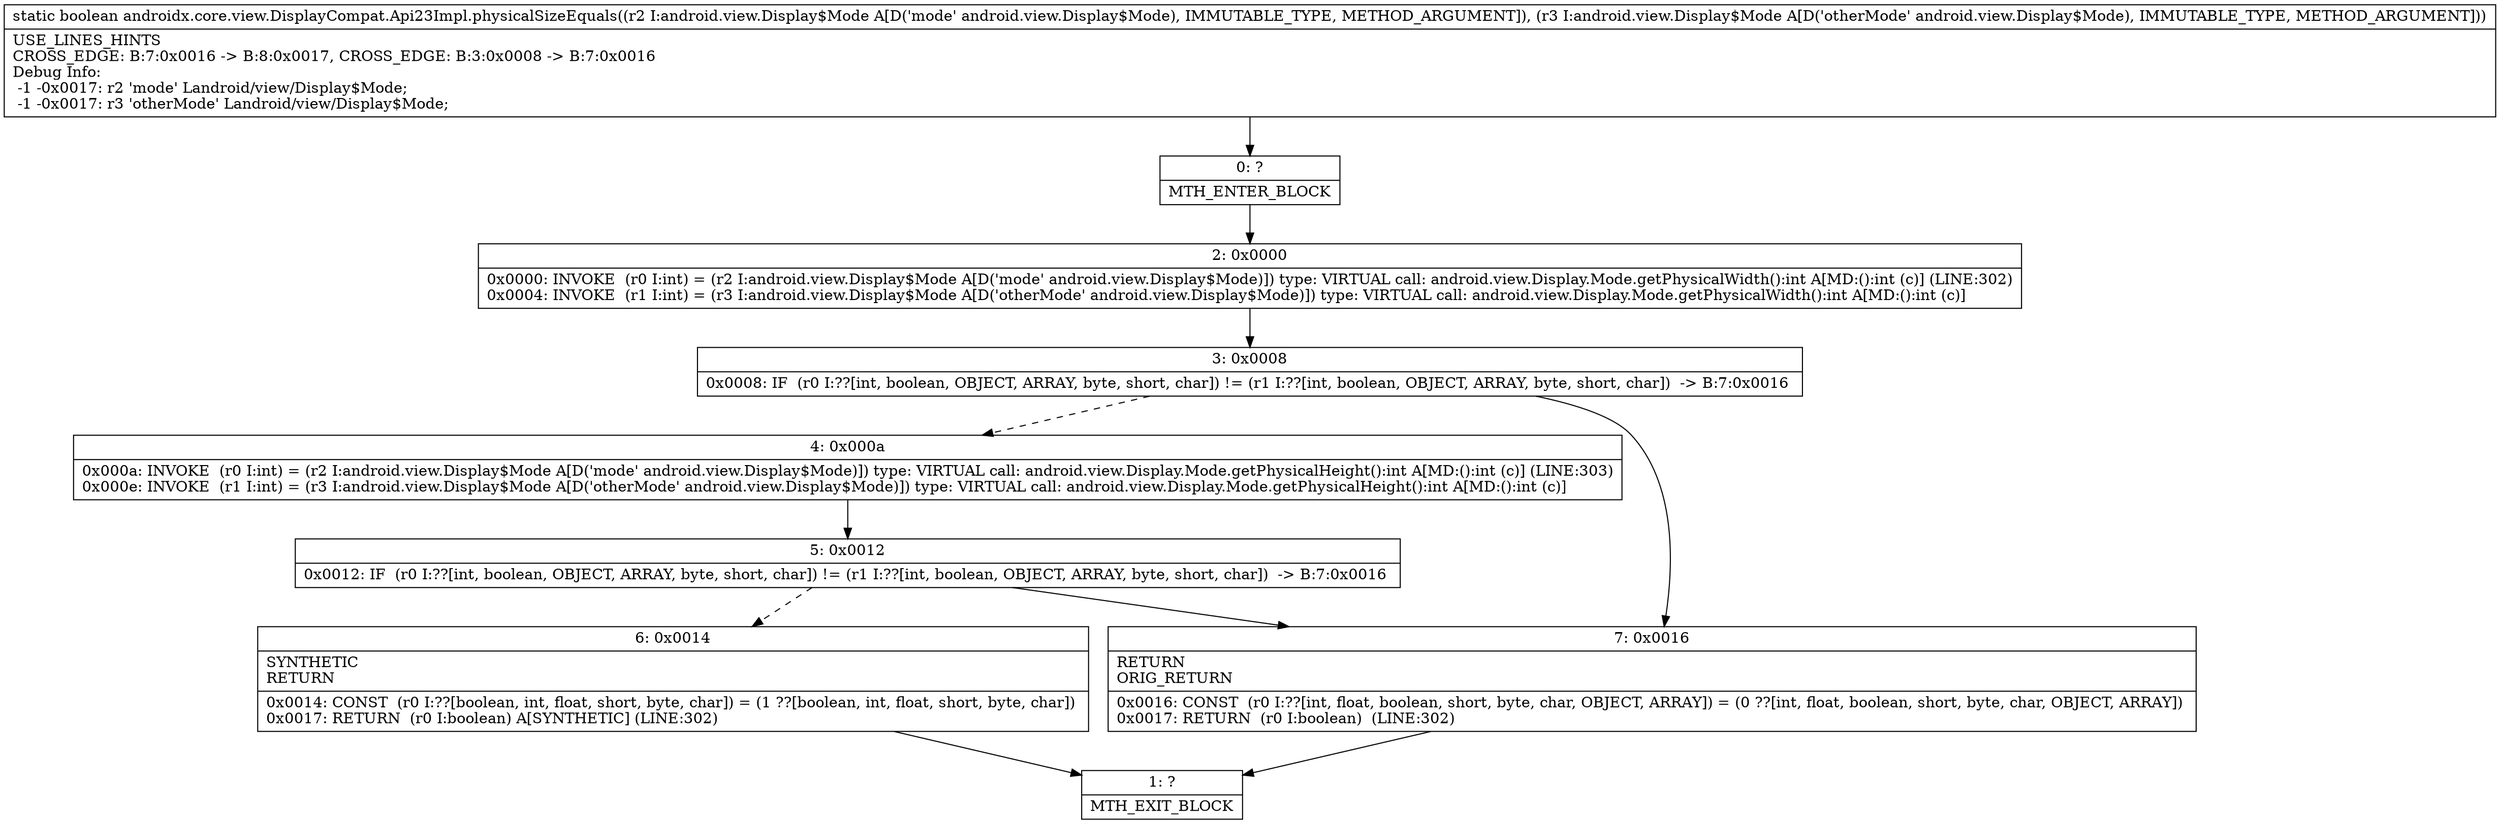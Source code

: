 digraph "CFG forandroidx.core.view.DisplayCompat.Api23Impl.physicalSizeEquals(Landroid\/view\/Display$Mode;Landroid\/view\/Display$Mode;)Z" {
Node_0 [shape=record,label="{0\:\ ?|MTH_ENTER_BLOCK\l}"];
Node_2 [shape=record,label="{2\:\ 0x0000|0x0000: INVOKE  (r0 I:int) = (r2 I:android.view.Display$Mode A[D('mode' android.view.Display$Mode)]) type: VIRTUAL call: android.view.Display.Mode.getPhysicalWidth():int A[MD:():int (c)] (LINE:302)\l0x0004: INVOKE  (r1 I:int) = (r3 I:android.view.Display$Mode A[D('otherMode' android.view.Display$Mode)]) type: VIRTUAL call: android.view.Display.Mode.getPhysicalWidth():int A[MD:():int (c)]\l}"];
Node_3 [shape=record,label="{3\:\ 0x0008|0x0008: IF  (r0 I:??[int, boolean, OBJECT, ARRAY, byte, short, char]) != (r1 I:??[int, boolean, OBJECT, ARRAY, byte, short, char])  \-\> B:7:0x0016 \l}"];
Node_4 [shape=record,label="{4\:\ 0x000a|0x000a: INVOKE  (r0 I:int) = (r2 I:android.view.Display$Mode A[D('mode' android.view.Display$Mode)]) type: VIRTUAL call: android.view.Display.Mode.getPhysicalHeight():int A[MD:():int (c)] (LINE:303)\l0x000e: INVOKE  (r1 I:int) = (r3 I:android.view.Display$Mode A[D('otherMode' android.view.Display$Mode)]) type: VIRTUAL call: android.view.Display.Mode.getPhysicalHeight():int A[MD:():int (c)]\l}"];
Node_5 [shape=record,label="{5\:\ 0x0012|0x0012: IF  (r0 I:??[int, boolean, OBJECT, ARRAY, byte, short, char]) != (r1 I:??[int, boolean, OBJECT, ARRAY, byte, short, char])  \-\> B:7:0x0016 \l}"];
Node_6 [shape=record,label="{6\:\ 0x0014|SYNTHETIC\lRETURN\l|0x0014: CONST  (r0 I:??[boolean, int, float, short, byte, char]) = (1 ??[boolean, int, float, short, byte, char]) \l0x0017: RETURN  (r0 I:boolean) A[SYNTHETIC] (LINE:302)\l}"];
Node_1 [shape=record,label="{1\:\ ?|MTH_EXIT_BLOCK\l}"];
Node_7 [shape=record,label="{7\:\ 0x0016|RETURN\lORIG_RETURN\l|0x0016: CONST  (r0 I:??[int, float, boolean, short, byte, char, OBJECT, ARRAY]) = (0 ??[int, float, boolean, short, byte, char, OBJECT, ARRAY]) \l0x0017: RETURN  (r0 I:boolean)  (LINE:302)\l}"];
MethodNode[shape=record,label="{static boolean androidx.core.view.DisplayCompat.Api23Impl.physicalSizeEquals((r2 I:android.view.Display$Mode A[D('mode' android.view.Display$Mode), IMMUTABLE_TYPE, METHOD_ARGUMENT]), (r3 I:android.view.Display$Mode A[D('otherMode' android.view.Display$Mode), IMMUTABLE_TYPE, METHOD_ARGUMENT]))  | USE_LINES_HINTS\lCROSS_EDGE: B:7:0x0016 \-\> B:8:0x0017, CROSS_EDGE: B:3:0x0008 \-\> B:7:0x0016\lDebug Info:\l  \-1 \-0x0017: r2 'mode' Landroid\/view\/Display$Mode;\l  \-1 \-0x0017: r3 'otherMode' Landroid\/view\/Display$Mode;\l}"];
MethodNode -> Node_0;Node_0 -> Node_2;
Node_2 -> Node_3;
Node_3 -> Node_4[style=dashed];
Node_3 -> Node_7;
Node_4 -> Node_5;
Node_5 -> Node_6[style=dashed];
Node_5 -> Node_7;
Node_6 -> Node_1;
Node_7 -> Node_1;
}

